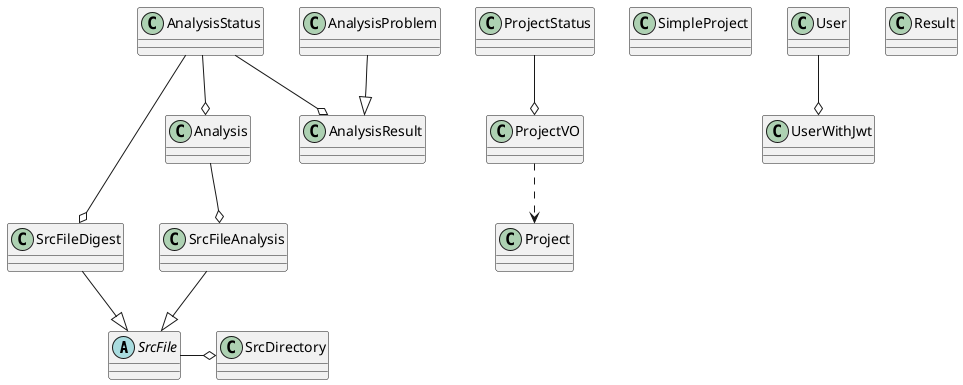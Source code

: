 @startuml
abstract class SrcFile
class SrcFileAnalysis
class SrcFileDigest
class SrcDirectory

SrcFile -o SrcDirectory
SrcFileAnalysis --|> SrcFile
SrcFileDigest --|> SrcFile
Analysis --o SrcFileAnalysis
AnalysisStatus --o SrcFileDigest

class Analysis
class AnalysisProblem
class AnalysisResult
class AnalysisStatus

AnalysisStatus --o Analysis
AnalysisStatus --o AnalysisResult
AnalysisProblem --|> AnalysisResult

class Project
class ProjectStatus
class ProjectVO
class SimpleProject

ProjectVO ..> Project
ProjectStatus --o ProjectVO

class User
class UserWithJwt
User --o UserWithJwt

class Result
@enduml